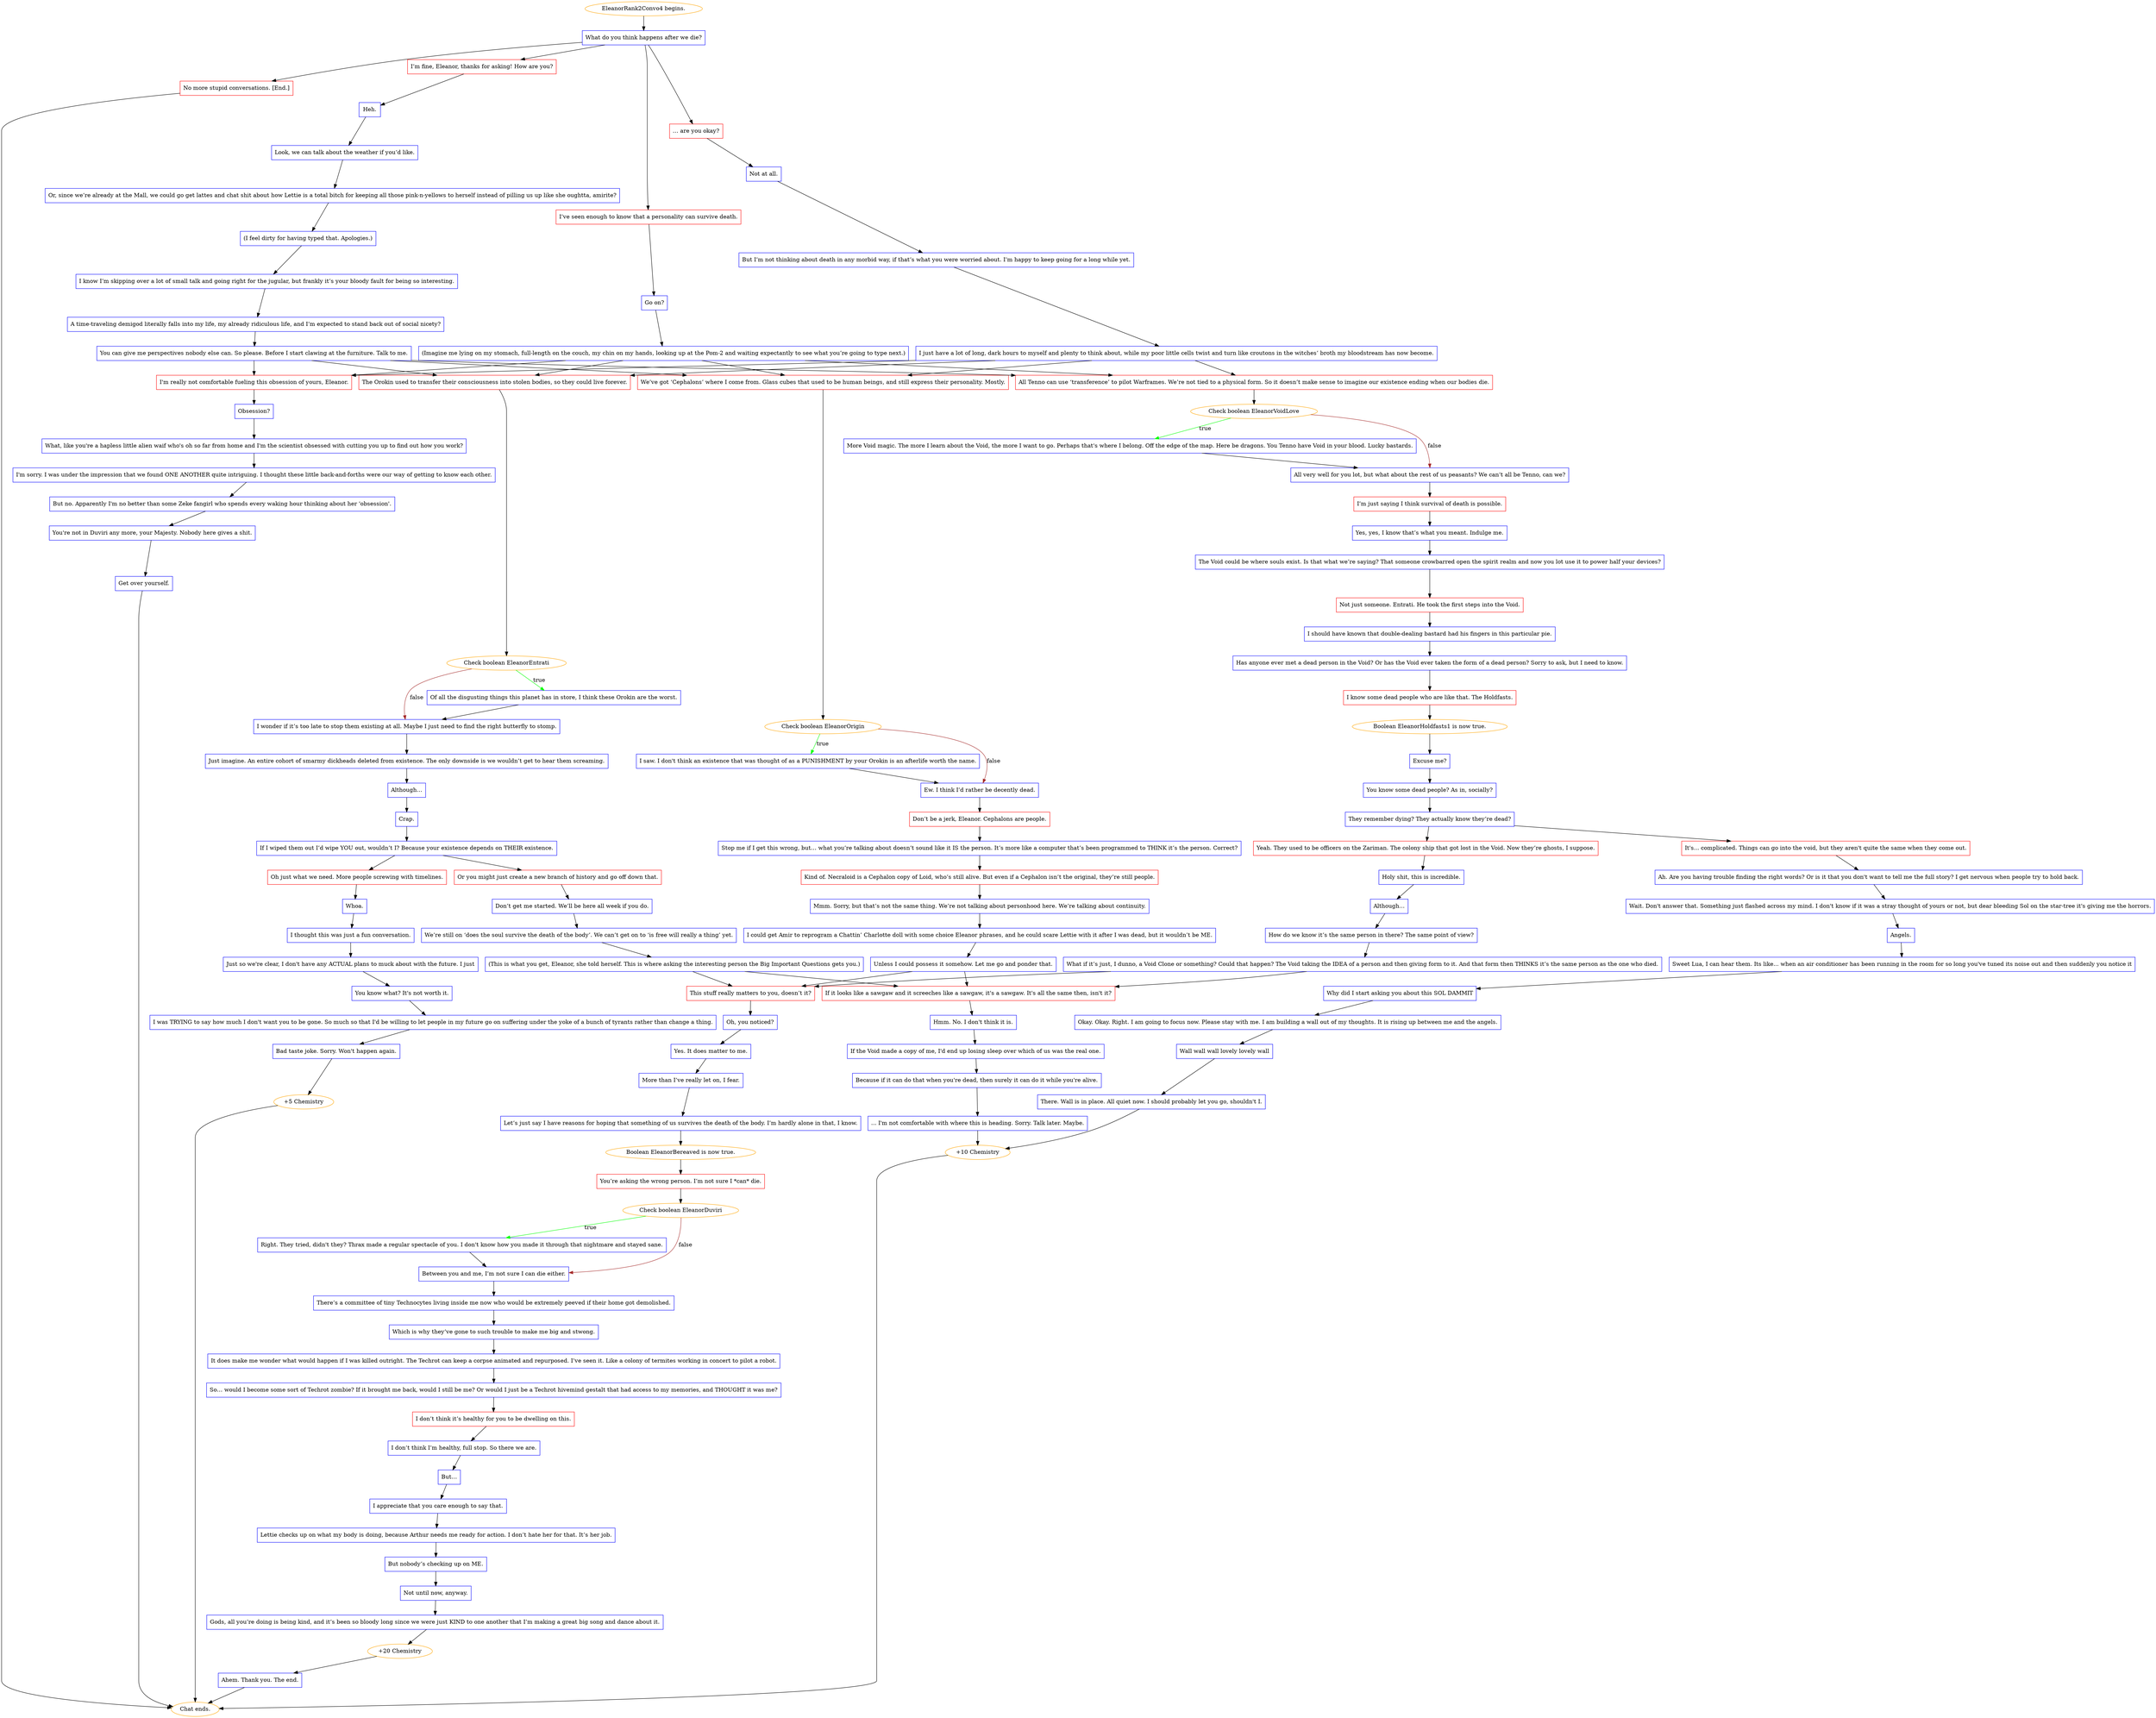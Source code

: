 digraph {
	"EleanorRank2Convo4 begins." [color=orange];
		"EleanorRank2Convo4 begins." -> j2467163023;
	j2467163023 [label="What do you think happens after we die?",shape=box,color=blue];
		j2467163023 -> j49352681;
		j2467163023 -> j2991538361;
		j2467163023 -> j676735918;
		j2467163023 -> j1654123730;
	j49352681 [label="I’m fine, Eleanor, thanks for asking! How are you?",shape=box,color=red];
		j49352681 -> j2841155335;
	j2991538361 [label="… are you okay?",shape=box,color=red];
		j2991538361 -> j723745407;
	j676735918 [label="I’ve seen enough to know that a personality can survive death.",shape=box,color=red];
		j676735918 -> j3528092982;
	j1654123730 [label="No more stupid conversations. [End.]",shape=box,color=red];
		j1654123730 -> "Chat ends.";
	j2841155335 [label="Heh.",shape=box,color=blue];
		j2841155335 -> j1407041575;
	j723745407 [label="Not at all.",shape=box,color=blue];
		j723745407 -> j1355114834;
	j3528092982 [label="Go on?",shape=box,color=blue];
		j3528092982 -> j3414279257;
	"Chat ends." [color=orange];
	j1407041575 [label="Look, we can talk about the weather if you’d like.",shape=box,color=blue];
		j1407041575 -> j205565436;
	j1355114834 [label="But I’m not thinking about death in any morbid way, if that’s what you were worried about. I’m happy to keep going for a long while yet.",shape=box,color=blue];
		j1355114834 -> j3256977463;
	j3414279257 [label="(Imagine me lying on my stomach, full-length on the couch, my chin on my hands, looking up at the Pom-2 and waiting expectantly to see what you’re going to type next.)",shape=box,color=blue];
		j3414279257 -> j2872293460;
		j3414279257 -> j2518593560;
		j3414279257 -> j1395992970;
		j3414279257 -> j293875853;
	j205565436 [label="Or, since we’re already at the Mall, we could go get lattes and chat shit about how Lettie is a total bitch for keeping all those pink-n-yellows to herself instead of pilling us up like she oughtta, amirite?",shape=box,color=blue];
		j205565436 -> j2158753024;
	j3256977463 [label="I just have a lot of long, dark hours to myself and plenty to think about, while my poor little cells twist and turn like croutons in the witches’ broth my bloodstream has now become.",shape=box,color=blue];
		j3256977463 -> j2872293460;
		j3256977463 -> j2518593560;
		j3256977463 -> j1395992970;
		j3256977463 -> j293875853;
	j2872293460 [label="We’ve got ‘Cephalons’ where I come from. Glass cubes that used to be human beings, and still express their personality. Mostly.",shape=box,color=red];
		j2872293460 -> j3401578121;
	j2518593560 [label="The Orokin used to transfer their consciousness into stolen bodies, so they could live forever.",shape=box,color=red];
		j2518593560 -> j3602447325;
	j1395992970 [label="All Tenno can use ‘transference’ to pilot Warframes. We’re not tied to a physical form. So it doesn’t make sense to imagine our existence ending when our bodies die.",shape=box,color=red];
		j1395992970 -> j1909757754;
	j293875853 [label="I'm really not comfortable fueling this obsession of yours, Eleanor.",shape=box,color=red];
		j293875853 -> j1274707481;
	j2158753024 [label="(I feel dirty for having typed that. Apologies.)",shape=box,color=blue];
		j2158753024 -> j1923454023;
	j3401578121 [label="Check boolean EleanorOrigin",color=orange];
		j3401578121 -> j2514000819 [label=true,color=green];
		j3401578121 -> j1055524464 [label=false,color=brown];
	j3602447325 [label="Check boolean EleanorEntrati",color=orange];
		j3602447325 -> j941110789 [label=true,color=green];
		j3602447325 -> j2870005416 [label=false,color=brown];
	j1909757754 [label="Check boolean EleanorVoidLove",color=orange];
		j1909757754 -> j2965618925 [label=true,color=green];
		j1909757754 -> j965279289 [label=false,color=brown];
	j1274707481 [label="Obsession?",shape=box,color=blue];
		j1274707481 -> j2344383146;
	j1923454023 [label="I know I’m skipping over a lot of small talk and going right for the jugular, but frankly it’s your bloody fault for being so interesting.",shape=box,color=blue];
		j1923454023 -> j981810201;
	j2514000819 [label="I saw. I don't think an existence that was thought of as a PUNISHMENT by your Orokin is an afterlife worth the name.",shape=box,color=blue];
		j2514000819 -> j1055524464;
	j1055524464 [label="Ew. I think I’d rather be decently dead.",shape=box,color=blue];
		j1055524464 -> j4010111826;
	j941110789 [label="Of all the disgusting things this planet has in store, I think these Orokin are the worst.",shape=box,color=blue];
		j941110789 -> j2870005416;
	j2870005416 [label="I wonder if it’s too late to stop them existing at all. Maybe I just need to find the right butterfly to stomp.",shape=box,color=blue];
		j2870005416 -> j805060994;
	j2965618925 [label="More Void magic. The more I learn about the Void, the more I want to go. Perhaps that's where I belong. Off the edge of the map. Here be dragons. You Tenno have Void in your blood. Lucky bastards.",shape=box,color=blue];
		j2965618925 -> j965279289;
	j965279289 [label="All very well for you lot, but what about the rest of us peasants? We can’t all be Tenno, can we?",shape=box,color=blue];
		j965279289 -> j2942160500;
	j2344383146 [label="What, like you're a hapless little alien waif who's oh so far from home and I'm the scientist obsessed with cutting you up to find out how you work?",shape=box,color=blue];
		j2344383146 -> j4228188409;
	j981810201 [label="A time-traveling demigod literally falls into my life, my already ridiculous life, and I’m expected to stand back out of social nicety?",shape=box,color=blue];
		j981810201 -> j3575523339;
	j4010111826 [label="Don’t be a jerk, Eleanor. Cephalons are people.",shape=box,color=red];
		j4010111826 -> j2961168092;
	j805060994 [label="Just imagine. An entire cohort of smarmy dickheads deleted from existence. The only downside is we wouldn’t get to hear them screaming.",shape=box,color=blue];
		j805060994 -> j307909700;
	j2942160500 [label="I’m just saying I think survival of death is possible.",shape=box,color=red];
		j2942160500 -> j993795170;
	j4228188409 [label="I'm sorry. I was under the impression that we found ONE ANOTHER quite intriguing. I thought these little back-and-forths were our way of getting to know each other.",shape=box,color=blue];
		j4228188409 -> j3254486996;
	j3575523339 [label="You can give me perspectives nobody else can. So please. Before I start clawing at the furniture. Talk to me.",shape=box,color=blue];
		j3575523339 -> j2872293460;
		j3575523339 -> j2518593560;
		j3575523339 -> j1395992970;
		j3575523339 -> j293875853;
	j2961168092 [label="Stop me if I get this wrong, but… what you’re talking about doesn’t sound like it IS the person. It’s more like a computer that’s been programmed to THINK it’s the person. Correct?",shape=box,color=blue];
		j2961168092 -> j1072784685;
	j307909700 [label="Although…",shape=box,color=blue];
		j307909700 -> j3500257944;
	j993795170 [label="Yes, yes, I know that’s what you meant. Indulge me.",shape=box,color=blue];
		j993795170 -> j3656662721;
	j3254486996 [label="But no. Apparently I'm no better than some Zeke fangirl who spends every waking hour thinking about her 'obsession'.",shape=box,color=blue];
		j3254486996 -> j2970508501;
	j1072784685 [label="Kind of. Necraloid is a Cephalon copy of Loid, who’s still alive. But even if a Cephalon isn’t the original, they’re still people.",shape=box,color=red];
		j1072784685 -> j3125471522;
	j3500257944 [label="Crap.",shape=box,color=blue];
		j3500257944 -> j2009270565;
	j3656662721 [label="The Void could be where souls exist. Is that what we’re saying? That someone crowbarred open the spirit realm and now you lot use it to power half your devices?",shape=box,color=blue];
		j3656662721 -> j1325481449;
	j2970508501 [label="You're not in Duviri any more, your Majesty. Nobody here gives a shit.",shape=box,color=blue];
		j2970508501 -> j1878427861;
	j3125471522 [label="Mmm. Sorry, but that’s not the same thing. We’re not talking about personhood here. We’re talking about continuity.",shape=box,color=blue];
		j3125471522 -> j2080706522;
	j2009270565 [label="If I wiped them out I’d wipe YOU out, wouldn’t I? Because your existence depends on THEIR existence.",shape=box,color=blue];
		j2009270565 -> j2202803220;
		j2009270565 -> j1074063998;
	j1325481449 [label="Not just someone. Entrati. He took the first steps into the Void.",shape=box,color=red];
		j1325481449 -> j1922437255;
	j1878427861 [label="Get over yourself.",shape=box,color=blue];
		j1878427861 -> "Chat ends.";
	j2080706522 [label="I could get Amir to reprogram a Chattin’ Charlotte doll with some choice Eleanor phrases, and he could scare Lettie with it after I was dead, but it wouldn’t be ME.",shape=box,color=blue];
		j2080706522 -> j1427681073;
	j2202803220 [label="Oh just what we need. More people screwing with timelines.",shape=box,color=red];
		j2202803220 -> j2752446147;
	j1074063998 [label="Or you might just create a new branch of history and go off down that.",shape=box,color=red];
		j1074063998 -> j1171153065;
	j1922437255 [label="I should have known that double-dealing bastard had his fingers in this particular pie.",shape=box,color=blue];
		j1922437255 -> j2655921910;
	j1427681073 [label="Unless I could possess it somehow. Let me go and ponder that.",shape=box,color=blue];
		j1427681073 -> j1244324265;
		j1427681073 -> j2121924861;
	j2752446147 [label="Whoa.",shape=box,color=blue];
		j2752446147 -> j3275114385;
	j1171153065 [label="Don’t get me started. We’ll be here all week if you do.",shape=box,color=blue];
		j1171153065 -> j1787400263;
	j2655921910 [label="Has anyone ever met a dead person in the Void? Or has the Void ever taken the form of a dead person? Sorry to ask, but I need to know.",shape=box,color=blue];
		j2655921910 -> j3026724878;
	j1244324265 [label="If it looks like a sawgaw and it screeches like a sawgaw, it's a sawgaw. It's all the same then, isn't it?",shape=box,color=red];
		j1244324265 -> j2205717220;
	j2121924861 [label="This stuff really matters to you, doesn’t it?",shape=box,color=red];
		j2121924861 -> j3563164299;
	j3275114385 [label="I thought this was just a fun conversation.",shape=box,color=blue];
		j3275114385 -> j3385825463;
	j1787400263 [label="We’re still on ‘does the soul survive the death of the body’. We can’t get on to ‘is free will really a thing’ yet.",shape=box,color=blue];
		j1787400263 -> j464180441;
	j3026724878 [label="I know some dead people who are like that. The Holdfasts.",shape=box,color=red];
		j3026724878 -> j322267255;
	j2205717220 [label="Hmm. No. I don't think it is.",shape=box,color=blue];
		j2205717220 -> j2794105261;
	j3563164299 [label="Oh, you noticed?",shape=box,color=blue];
		j3563164299 -> j825490395;
	j3385825463 [label="Just so we're clear, I don't have any ACTUAL plans to muck about with the future. I just",shape=box,color=blue];
		j3385825463 -> j1551230597;
	j464180441 [label="(This is what you get, Eleanor, she told herself. This is where asking the interesting person the Big Important Questions gets you.)",shape=box,color=blue];
		j464180441 -> j1244324265;
		j464180441 -> j2121924861;
	j322267255 [label="Boolean EleanorHoldfasts1 is now true.",color=orange];
		j322267255 -> j588092991;
	j2794105261 [label="If the Void made a copy of me, I'd end up losing sleep over which of us was the real one.",shape=box,color=blue];
		j2794105261 -> j2066956863;
	j825490395 [label="Yes. It does matter to me.",shape=box,color=blue];
		j825490395 -> j3521548628;
	j1551230597 [label="You know what? It's not worth it.",shape=box,color=blue];
		j1551230597 -> j2548423000;
	j588092991 [label="Excuse me?",shape=box,color=blue];
		j588092991 -> j3839471801;
	j2066956863 [label="Because if it can do that when you're dead, then surely it can do it while you're alive.",shape=box,color=blue];
		j2066956863 -> j707501360;
	j3521548628 [label="More than I’ve really let on, I fear.",shape=box,color=blue];
		j3521548628 -> j3705535944;
	j2548423000 [label="I was TRYING to say how much I don't want you to be gone. So much so that I'd be willing to let people in my future go on suffering under the yoke of a bunch of tyrants rather than change a thing.",shape=box,color=blue];
		j2548423000 -> j2312718111;
	j3839471801 [label="You know some dead people? As in, socially?",shape=box,color=blue];
		j3839471801 -> j3501353039;
	j707501360 [label="... I'm not comfortable with where this is heading. Sorry. Talk later. Maybe.",shape=box,color=blue];
		j707501360 -> j1470630329;
	j3705535944 [label="Let’s just say I have reasons for hoping that something of us survives the death of the body. I’m hardly alone in that, I know.",shape=box,color=blue];
		j3705535944 -> j2979509820;
	j2312718111 [label="Bad taste joke. Sorry. Won't happen again.",shape=box,color=blue];
		j2312718111 -> j227430165;
	j3501353039 [label="They remember dying? They actually know they’re dead?",shape=box,color=blue];
		j3501353039 -> j341809193;
		j3501353039 -> j220681145;
	j1470630329 [label="+10 Chemistry",color=orange];
		j1470630329 -> "Chat ends.";
	j2979509820 [label="Boolean EleanorBereaved is now true.",color=orange];
		j2979509820 -> j2847393575;
	j227430165 [label="+5 Chemistry",color=orange];
		j227430165 -> "Chat ends.";
	j341809193 [label="Yeah. They used to be officers on the Zariman. The colony ship that got lost in the Void. Now they’re ghosts, I suppose.",shape=box,color=red];
		j341809193 -> j1406794800;
	j220681145 [label="It's... complicated. Things can go into the void, but they aren't quite the same when they come out.",shape=box,color=red];
		j220681145 -> j3090880813;
	j2847393575 [label="You’re asking the wrong person. I’m not sure I *can* die.",shape=box,color=red];
		j2847393575 -> j1143548827;
	j1406794800 [label="Holy shit, this is incredible.",shape=box,color=blue];
		j1406794800 -> j1120530936;
	j3090880813 [label="Ah. Are you having trouble finding the right words? Or is it that you don't want to tell me the full story? I get nervous when people try to hold back.",shape=box,color=blue];
		j3090880813 -> j1796920147;
	j1143548827 [label="Check boolean EleanorDuviri",color=orange];
		j1143548827 -> j492415151 [label=true,color=green];
		j1143548827 -> j360749158 [label=false,color=brown];
	j1120530936 [label="Although…",shape=box,color=blue];
		j1120530936 -> j2083069185;
	j1796920147 [label="Wait. Don't answer that. Something just flashed across my mind. I don't know if it was a stray thought of yours or not, but dear bleeding Sol on the star-tree it's giving me the horrors.",shape=box,color=blue];
		j1796920147 -> j3893322511;
	j492415151 [label="Right. They tried, didn't they? Thrax made a regular spectacle of you. I don't know how you made it through that nightmare and stayed sane.",shape=box,color=blue];
		j492415151 -> j360749158;
	j360749158 [label="Between you and me, I’m not sure I can die either.",shape=box,color=blue];
		j360749158 -> j3728267842;
	j2083069185 [label="How do we know it’s the same person in there? The same point of view?",shape=box,color=blue];
		j2083069185 -> j1089456443;
	j3893322511 [label="Angels.",shape=box,color=blue];
		j3893322511 -> j3499842619;
	j3728267842 [label="There’s a committee of tiny Technocytes living inside me now who would be extremely peeved if their home got demolished.",shape=box,color=blue];
		j3728267842 -> j4197067960;
	j1089456443 [label="What if it’s just, I dunno, a Void Clone or something? Could that happen? The Void taking the IDEA of a person and then giving form to it. And that form then THINKS it’s the same person as the one who died.",shape=box,color=blue];
		j1089456443 -> j1244324265;
		j1089456443 -> j2121924861;
	j3499842619 [label="Sweet Lua, I can hear them. Its like... when an air conditioner has been running in the room for so long you've tuned its noise out and then suddenly you notice it",shape=box,color=blue];
		j3499842619 -> j1905069690;
	j4197067960 [label="Which is why they’ve gone to such trouble to make me big and stwong.",shape=box,color=blue];
		j4197067960 -> j263661535;
	j1905069690 [label="Why did I start asking you about this SOL DAMMIT",shape=box,color=blue];
		j1905069690 -> j3422713770;
	j263661535 [label="It does make me wonder what would happen if I was killed outright. The Techrot can keep a corpse animated and repurposed. I’ve seen it. Like a colony of termites working in concert to pilot a robot.",shape=box,color=blue];
		j263661535 -> j421156547;
	j3422713770 [label="Okay. Okay. Right. I am going to focus now. Please stay with me. I am building a wall out of my thoughts. It is rising up between me and the angels.",shape=box,color=blue];
		j3422713770 -> j2584940912;
	j421156547 [label="So… would I become some sort of Techrot zombie? If it brought me back, would I still be me? Or would I just be a Techrot hivemind gestalt that had access to my memories, and THOUGHT it was me?",shape=box,color=blue];
		j421156547 -> j2305037690;
	j2584940912 [label="Wall wall wall lovely lovely wall",shape=box,color=blue];
		j2584940912 -> j3836737765;
	j2305037690 [label="I don’t think it’s healthy for you to be dwelling on this.",shape=box,color=red];
		j2305037690 -> j1462981216;
	j3836737765 [label="There. Wall is in place. All quiet now. I should probably let you go, shouldn't I.",shape=box,color=blue];
		j3836737765 -> j1470630329;
	j1462981216 [label="I don’t think I’m healthy, full stop. So there we are.",shape=box,color=blue];
		j1462981216 -> j4021706634;
	j4021706634 [label="But…",shape=box,color=blue];
		j4021706634 -> j1236133253;
	j1236133253 [label="I appreciate that you care enough to say that.",shape=box,color=blue];
		j1236133253 -> j1160121589;
	j1160121589 [label="Lettie checks up on what my body is doing, because Arthur needs me ready for action. I don’t hate her for that. It’s her job.",shape=box,color=blue];
		j1160121589 -> j2461788284;
	j2461788284 [label="But nobody’s checking up on ME.",shape=box,color=blue];
		j2461788284 -> j1930884240;
	j1930884240 [label="Not until now, anyway.",shape=box,color=blue];
		j1930884240 -> j2190650;
	j2190650 [label="Gods, all you’re doing is being kind, and it’s been so bloody long since we were just KIND to one another that I’m making a great big song and dance about it.",shape=box,color=blue];
		j2190650 -> j3145340736;
	j3145340736 [label="+20 Chemistry",color=orange];
		j3145340736 -> j2826142725;
	j2826142725 [label="Ahem. Thank you. The end.",shape=box,color=blue];
		j2826142725 -> "Chat ends.";
}